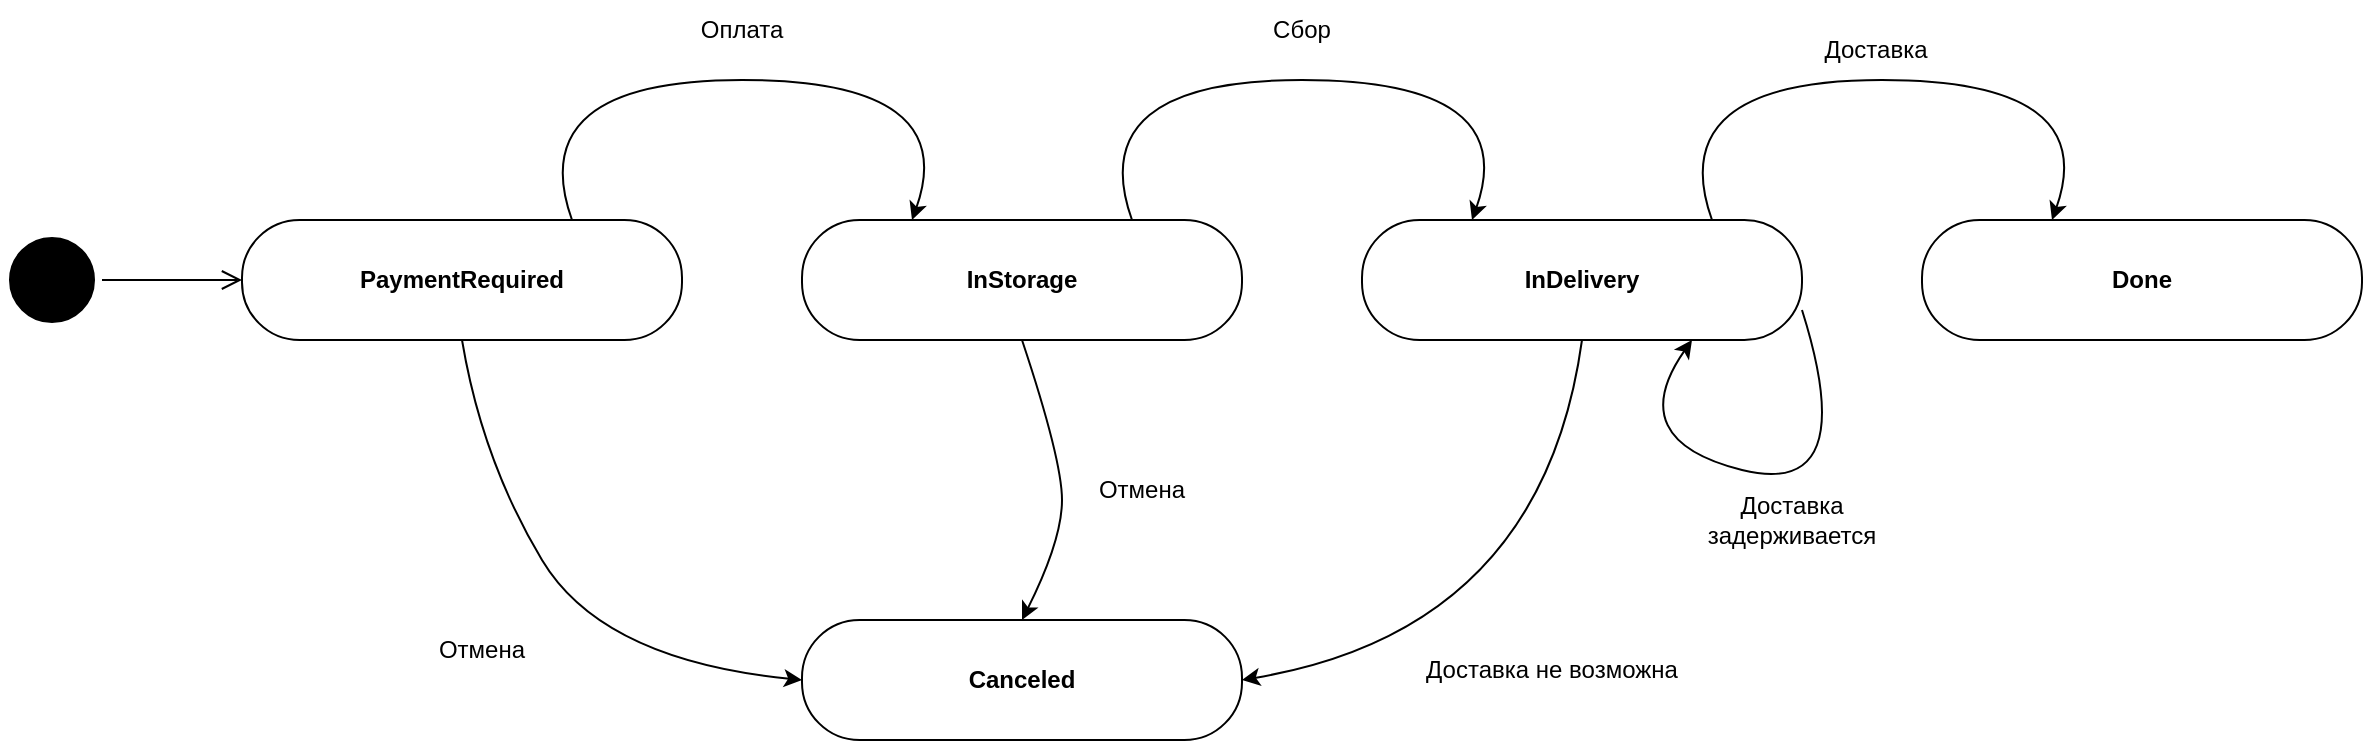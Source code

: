 <mxfile version="26.2.14">
  <diagram name="Страница — 1" id="dceiDTUIwnbLqJXp5atU">
    <mxGraphModel dx="2229" dy="917" grid="1" gridSize="10" guides="1" tooltips="1" connect="1" arrows="1" fold="1" page="1" pageScale="1" pageWidth="827" pageHeight="1169" math="0" shadow="0">
      <root>
        <mxCell id="0" />
        <mxCell id="1" parent="0" />
        <mxCell id="ZVRnFbWe5ie6UccZKprk-1" value="&lt;span style=&quot;font-weight: 700;&quot;&gt;PaymentRequired&lt;/span&gt;" style="rounded=1;whiteSpace=wrap;html=1;arcSize=48;" vertex="1" parent="1">
          <mxGeometry x="40" y="420" width="220" height="60" as="geometry" />
        </mxCell>
        <mxCell id="ZVRnFbWe5ie6UccZKprk-2" value="&lt;span style=&quot;font-weight: 700;&quot;&gt;InStorage&lt;/span&gt;" style="rounded=1;whiteSpace=wrap;html=1;arcSize=48;" vertex="1" parent="1">
          <mxGeometry x="320" y="420" width="220" height="60" as="geometry" />
        </mxCell>
        <mxCell id="ZVRnFbWe5ie6UccZKprk-3" value="&lt;span style=&quot;font-weight: 700;&quot;&gt;InDelivery&lt;/span&gt;" style="rounded=1;whiteSpace=wrap;html=1;arcSize=48;" vertex="1" parent="1">
          <mxGeometry x="600" y="420" width="220" height="60" as="geometry" />
        </mxCell>
        <mxCell id="ZVRnFbWe5ie6UccZKprk-4" value="&lt;span style=&quot;font-weight: 700;&quot;&gt;Done&lt;/span&gt;" style="rounded=1;whiteSpace=wrap;html=1;arcSize=48;" vertex="1" parent="1">
          <mxGeometry x="880" y="420" width="220" height="60" as="geometry" />
        </mxCell>
        <mxCell id="ZVRnFbWe5ie6UccZKprk-5" value="&lt;span style=&quot;font-weight: 700;&quot;&gt;Canceled&lt;/span&gt;" style="rounded=1;whiteSpace=wrap;html=1;arcSize=48;" vertex="1" parent="1">
          <mxGeometry x="320" y="620" width="220" height="60" as="geometry" />
        </mxCell>
        <mxCell id="ZVRnFbWe5ie6UccZKprk-6" value="" style="curved=1;endArrow=classic;html=1;rounded=0;exitX=0.75;exitY=0;exitDx=0;exitDy=0;entryX=0.25;entryY=0;entryDx=0;entryDy=0;" edge="1" parent="1" source="ZVRnFbWe5ie6UccZKprk-1" target="ZVRnFbWe5ie6UccZKprk-2">
          <mxGeometry width="50" height="50" relative="1" as="geometry">
            <mxPoint x="280" y="350" as="sourcePoint" />
            <mxPoint x="330" y="300" as="targetPoint" />
            <Array as="points">
              <mxPoint x="180" y="350" />
              <mxPoint x="400" y="350" />
            </Array>
          </mxGeometry>
        </mxCell>
        <mxCell id="ZVRnFbWe5ie6UccZKprk-7" value="Оплата" style="text;html=1;align=center;verticalAlign=middle;whiteSpace=wrap;rounded=0;" vertex="1" parent="1">
          <mxGeometry x="260" y="310" width="60" height="30" as="geometry" />
        </mxCell>
        <mxCell id="ZVRnFbWe5ie6UccZKprk-8" value="" style="curved=1;endArrow=classic;html=1;rounded=0;exitX=0.75;exitY=0;exitDx=0;exitDy=0;entryX=0.25;entryY=0;entryDx=0;entryDy=0;" edge="1" parent="1">
          <mxGeometry width="50" height="50" relative="1" as="geometry">
            <mxPoint x="485" y="420" as="sourcePoint" />
            <mxPoint x="655" y="420" as="targetPoint" />
            <Array as="points">
              <mxPoint x="460" y="350" />
              <mxPoint x="680" y="350" />
            </Array>
          </mxGeometry>
        </mxCell>
        <mxCell id="ZVRnFbWe5ie6UccZKprk-9" value="Сбор" style="text;html=1;align=center;verticalAlign=middle;whiteSpace=wrap;rounded=0;" vertex="1" parent="1">
          <mxGeometry x="540" y="310" width="60" height="30" as="geometry" />
        </mxCell>
        <mxCell id="ZVRnFbWe5ie6UccZKprk-10" value="" style="curved=1;endArrow=classic;html=1;rounded=0;exitX=0.75;exitY=0;exitDx=0;exitDy=0;entryX=0.25;entryY=0;entryDx=0;entryDy=0;" edge="1" parent="1">
          <mxGeometry width="50" height="50" relative="1" as="geometry">
            <mxPoint x="775" y="420" as="sourcePoint" />
            <mxPoint x="945" y="420" as="targetPoint" />
            <Array as="points">
              <mxPoint x="750" y="350" />
              <mxPoint x="970" y="350" />
            </Array>
          </mxGeometry>
        </mxCell>
        <mxCell id="ZVRnFbWe5ie6UccZKprk-11" value="Доставка" style="text;html=1;align=center;verticalAlign=middle;whiteSpace=wrap;rounded=0;" vertex="1" parent="1">
          <mxGeometry x="827" y="320" width="60" height="30" as="geometry" />
        </mxCell>
        <mxCell id="ZVRnFbWe5ie6UccZKprk-12" value="" style="curved=1;endArrow=classic;html=1;rounded=0;exitX=0.5;exitY=1;exitDx=0;exitDy=0;entryX=0;entryY=0.5;entryDx=0;entryDy=0;" edge="1" parent="1" source="ZVRnFbWe5ie6UccZKprk-1" target="ZVRnFbWe5ie6UccZKprk-5">
          <mxGeometry width="50" height="50" relative="1" as="geometry">
            <mxPoint x="200" y="670" as="sourcePoint" />
            <mxPoint x="250" y="620" as="targetPoint" />
            <Array as="points">
              <mxPoint x="160" y="540" />
              <mxPoint x="220" y="640" />
            </Array>
          </mxGeometry>
        </mxCell>
        <mxCell id="ZVRnFbWe5ie6UccZKprk-13" value="Отмена" style="text;html=1;align=center;verticalAlign=middle;whiteSpace=wrap;rounded=0;" vertex="1" parent="1">
          <mxGeometry x="130" y="620" width="60" height="30" as="geometry" />
        </mxCell>
        <mxCell id="ZVRnFbWe5ie6UccZKprk-14" value="" style="curved=1;endArrow=classic;html=1;rounded=0;exitX=0.5;exitY=1;exitDx=0;exitDy=0;entryX=0.5;entryY=0;entryDx=0;entryDy=0;" edge="1" parent="1" source="ZVRnFbWe5ie6UccZKprk-2" target="ZVRnFbWe5ie6UccZKprk-5">
          <mxGeometry width="50" height="50" relative="1" as="geometry">
            <mxPoint x="440" y="500" as="sourcePoint" />
            <mxPoint x="610" y="670" as="targetPoint" />
            <Array as="points">
              <mxPoint x="450" y="540" />
              <mxPoint x="450" y="580" />
            </Array>
          </mxGeometry>
        </mxCell>
        <mxCell id="ZVRnFbWe5ie6UccZKprk-15" value="Отмена" style="text;html=1;align=center;verticalAlign=middle;whiteSpace=wrap;rounded=0;" vertex="1" parent="1">
          <mxGeometry x="460" y="540" width="60" height="30" as="geometry" />
        </mxCell>
        <mxCell id="ZVRnFbWe5ie6UccZKprk-16" value="" style="ellipse;html=1;shape=startState;fillColor=light-dark(default, #ffffff);strokeColor=default;" vertex="1" parent="1">
          <mxGeometry x="-80" y="425" width="50" height="50" as="geometry" />
        </mxCell>
        <mxCell id="ZVRnFbWe5ie6UccZKprk-17" value="" style="edgeStyle=orthogonalEdgeStyle;html=1;verticalAlign=bottom;endArrow=open;endSize=8;rounded=0;entryX=0;entryY=0.5;entryDx=0;entryDy=0;" edge="1" parent="1" source="ZVRnFbWe5ie6UccZKprk-16" target="ZVRnFbWe5ie6UccZKprk-1">
          <mxGeometry relative="1" as="geometry">
            <mxPoint x="20" y="480" as="targetPoint" />
          </mxGeometry>
        </mxCell>
        <mxCell id="ZVRnFbWe5ie6UccZKprk-18" value="" style="curved=1;endArrow=classic;html=1;rounded=0;exitX=0.5;exitY=1;exitDx=0;exitDy=0;entryX=1;entryY=0.5;entryDx=0;entryDy=0;" edge="1" parent="1" source="ZVRnFbWe5ie6UccZKprk-3" target="ZVRnFbWe5ie6UccZKprk-5">
          <mxGeometry width="50" height="50" relative="1" as="geometry">
            <mxPoint x="680" y="565" as="sourcePoint" />
            <mxPoint x="850" y="735" as="targetPoint" />
            <Array as="points">
              <mxPoint x="690" y="625" />
            </Array>
          </mxGeometry>
        </mxCell>
        <mxCell id="ZVRnFbWe5ie6UccZKprk-19" value="Доставка не возможна" style="text;html=1;align=center;verticalAlign=middle;whiteSpace=wrap;rounded=0;" vertex="1" parent="1">
          <mxGeometry x="630" y="630" width="130" height="30" as="geometry" />
        </mxCell>
        <mxCell id="ZVRnFbWe5ie6UccZKprk-20" value="" style="curved=1;endArrow=classic;html=1;rounded=0;entryX=0.75;entryY=1;entryDx=0;entryDy=0;exitX=1;exitY=0.75;exitDx=0;exitDy=0;" edge="1" parent="1" source="ZVRnFbWe5ie6UccZKprk-3" target="ZVRnFbWe5ie6UccZKprk-3">
          <mxGeometry width="50" height="50" relative="1" as="geometry">
            <mxPoint x="990" y="540" as="sourcePoint" />
            <mxPoint x="975" y="610" as="targetPoint" />
            <Array as="points">
              <mxPoint x="850" y="560" />
              <mxPoint x="730" y="530" />
            </Array>
          </mxGeometry>
        </mxCell>
        <mxCell id="ZVRnFbWe5ie6UccZKprk-21" value="Доставка задерживается" style="text;html=1;align=center;verticalAlign=middle;whiteSpace=wrap;rounded=0;" vertex="1" parent="1">
          <mxGeometry x="770" y="555" width="90" height="30" as="geometry" />
        </mxCell>
      </root>
    </mxGraphModel>
  </diagram>
</mxfile>
